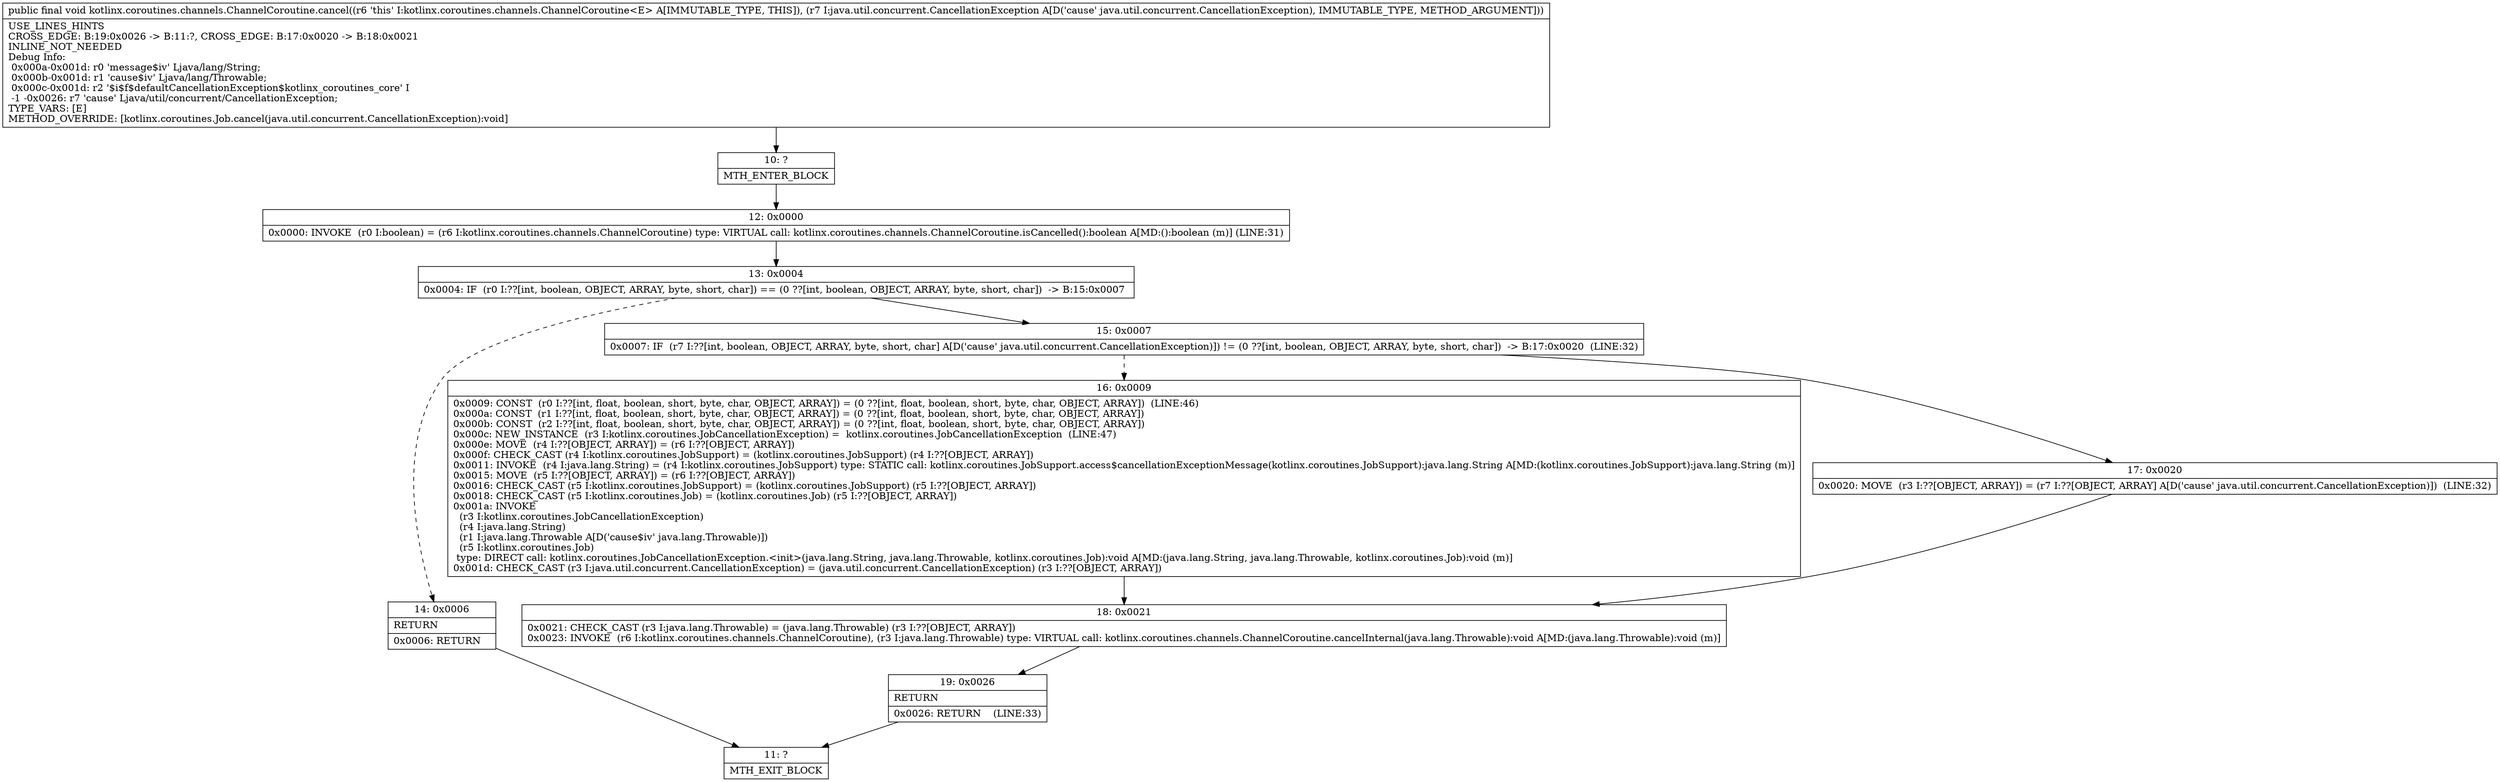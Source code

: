 digraph "CFG forkotlinx.coroutines.channels.ChannelCoroutine.cancel(Ljava\/util\/concurrent\/CancellationException;)V" {
Node_10 [shape=record,label="{10\:\ ?|MTH_ENTER_BLOCK\l}"];
Node_12 [shape=record,label="{12\:\ 0x0000|0x0000: INVOKE  (r0 I:boolean) = (r6 I:kotlinx.coroutines.channels.ChannelCoroutine) type: VIRTUAL call: kotlinx.coroutines.channels.ChannelCoroutine.isCancelled():boolean A[MD:():boolean (m)] (LINE:31)\l}"];
Node_13 [shape=record,label="{13\:\ 0x0004|0x0004: IF  (r0 I:??[int, boolean, OBJECT, ARRAY, byte, short, char]) == (0 ??[int, boolean, OBJECT, ARRAY, byte, short, char])  \-\> B:15:0x0007 \l}"];
Node_14 [shape=record,label="{14\:\ 0x0006|RETURN\l|0x0006: RETURN   \l}"];
Node_11 [shape=record,label="{11\:\ ?|MTH_EXIT_BLOCK\l}"];
Node_15 [shape=record,label="{15\:\ 0x0007|0x0007: IF  (r7 I:??[int, boolean, OBJECT, ARRAY, byte, short, char] A[D('cause' java.util.concurrent.CancellationException)]) != (0 ??[int, boolean, OBJECT, ARRAY, byte, short, char])  \-\> B:17:0x0020  (LINE:32)\l}"];
Node_16 [shape=record,label="{16\:\ 0x0009|0x0009: CONST  (r0 I:??[int, float, boolean, short, byte, char, OBJECT, ARRAY]) = (0 ??[int, float, boolean, short, byte, char, OBJECT, ARRAY])  (LINE:46)\l0x000a: CONST  (r1 I:??[int, float, boolean, short, byte, char, OBJECT, ARRAY]) = (0 ??[int, float, boolean, short, byte, char, OBJECT, ARRAY]) \l0x000b: CONST  (r2 I:??[int, float, boolean, short, byte, char, OBJECT, ARRAY]) = (0 ??[int, float, boolean, short, byte, char, OBJECT, ARRAY]) \l0x000c: NEW_INSTANCE  (r3 I:kotlinx.coroutines.JobCancellationException) =  kotlinx.coroutines.JobCancellationException  (LINE:47)\l0x000e: MOVE  (r4 I:??[OBJECT, ARRAY]) = (r6 I:??[OBJECT, ARRAY]) \l0x000f: CHECK_CAST (r4 I:kotlinx.coroutines.JobSupport) = (kotlinx.coroutines.JobSupport) (r4 I:??[OBJECT, ARRAY]) \l0x0011: INVOKE  (r4 I:java.lang.String) = (r4 I:kotlinx.coroutines.JobSupport) type: STATIC call: kotlinx.coroutines.JobSupport.access$cancellationExceptionMessage(kotlinx.coroutines.JobSupport):java.lang.String A[MD:(kotlinx.coroutines.JobSupport):java.lang.String (m)]\l0x0015: MOVE  (r5 I:??[OBJECT, ARRAY]) = (r6 I:??[OBJECT, ARRAY]) \l0x0016: CHECK_CAST (r5 I:kotlinx.coroutines.JobSupport) = (kotlinx.coroutines.JobSupport) (r5 I:??[OBJECT, ARRAY]) \l0x0018: CHECK_CAST (r5 I:kotlinx.coroutines.Job) = (kotlinx.coroutines.Job) (r5 I:??[OBJECT, ARRAY]) \l0x001a: INVOKE  \l  (r3 I:kotlinx.coroutines.JobCancellationException)\l  (r4 I:java.lang.String)\l  (r1 I:java.lang.Throwable A[D('cause$iv' java.lang.Throwable)])\l  (r5 I:kotlinx.coroutines.Job)\l type: DIRECT call: kotlinx.coroutines.JobCancellationException.\<init\>(java.lang.String, java.lang.Throwable, kotlinx.coroutines.Job):void A[MD:(java.lang.String, java.lang.Throwable, kotlinx.coroutines.Job):void (m)]\l0x001d: CHECK_CAST (r3 I:java.util.concurrent.CancellationException) = (java.util.concurrent.CancellationException) (r3 I:??[OBJECT, ARRAY]) \l}"];
Node_18 [shape=record,label="{18\:\ 0x0021|0x0021: CHECK_CAST (r3 I:java.lang.Throwable) = (java.lang.Throwable) (r3 I:??[OBJECT, ARRAY]) \l0x0023: INVOKE  (r6 I:kotlinx.coroutines.channels.ChannelCoroutine), (r3 I:java.lang.Throwable) type: VIRTUAL call: kotlinx.coroutines.channels.ChannelCoroutine.cancelInternal(java.lang.Throwable):void A[MD:(java.lang.Throwable):void (m)]\l}"];
Node_19 [shape=record,label="{19\:\ 0x0026|RETURN\l|0x0026: RETURN    (LINE:33)\l}"];
Node_17 [shape=record,label="{17\:\ 0x0020|0x0020: MOVE  (r3 I:??[OBJECT, ARRAY]) = (r7 I:??[OBJECT, ARRAY] A[D('cause' java.util.concurrent.CancellationException)])  (LINE:32)\l}"];
MethodNode[shape=record,label="{public final void kotlinx.coroutines.channels.ChannelCoroutine.cancel((r6 'this' I:kotlinx.coroutines.channels.ChannelCoroutine\<E\> A[IMMUTABLE_TYPE, THIS]), (r7 I:java.util.concurrent.CancellationException A[D('cause' java.util.concurrent.CancellationException), IMMUTABLE_TYPE, METHOD_ARGUMENT]))  | USE_LINES_HINTS\lCROSS_EDGE: B:19:0x0026 \-\> B:11:?, CROSS_EDGE: B:17:0x0020 \-\> B:18:0x0021\lINLINE_NOT_NEEDED\lDebug Info:\l  0x000a\-0x001d: r0 'message$iv' Ljava\/lang\/String;\l  0x000b\-0x001d: r1 'cause$iv' Ljava\/lang\/Throwable;\l  0x000c\-0x001d: r2 '$i$f$defaultCancellationException$kotlinx_coroutines_core' I\l  \-1 \-0x0026: r7 'cause' Ljava\/util\/concurrent\/CancellationException;\lTYPE_VARS: [E]\lMETHOD_OVERRIDE: [kotlinx.coroutines.Job.cancel(java.util.concurrent.CancellationException):void]\l}"];
MethodNode -> Node_10;Node_10 -> Node_12;
Node_12 -> Node_13;
Node_13 -> Node_14[style=dashed];
Node_13 -> Node_15;
Node_14 -> Node_11;
Node_15 -> Node_16[style=dashed];
Node_15 -> Node_17;
Node_16 -> Node_18;
Node_18 -> Node_19;
Node_19 -> Node_11;
Node_17 -> Node_18;
}

